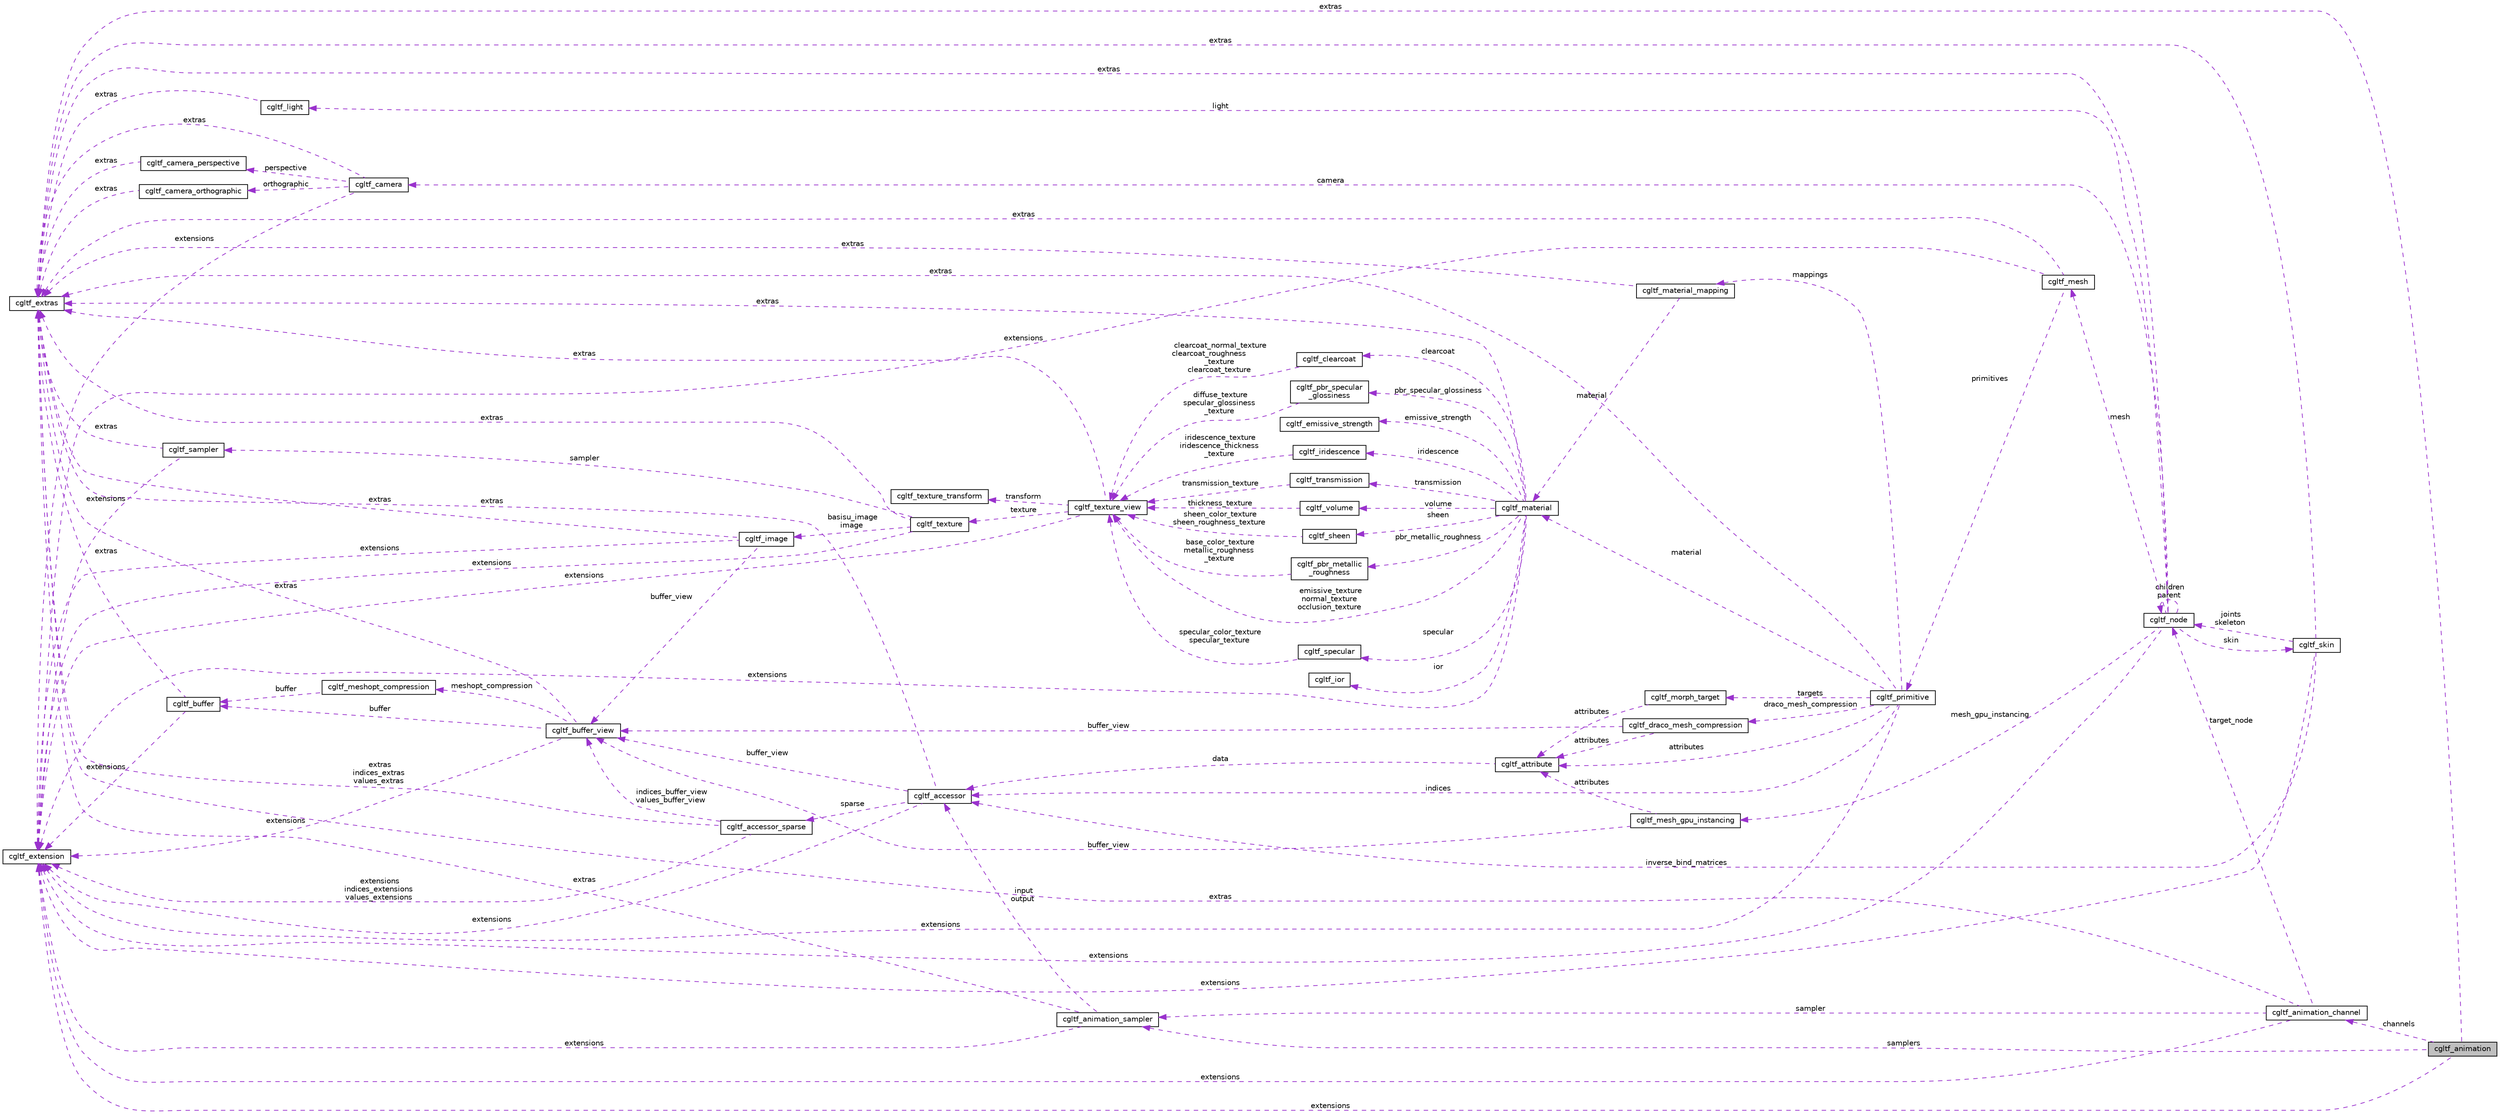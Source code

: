 digraph "cgltf_animation"
{
 // LATEX_PDF_SIZE
  edge [fontname="Helvetica",fontsize="10",labelfontname="Helvetica",labelfontsize="10"];
  node [fontname="Helvetica",fontsize="10",shape=record];
  rankdir="LR";
  Node1 [label="cgltf_animation",height=0.2,width=0.4,color="black", fillcolor="grey75", style="filled", fontcolor="black",tooltip=" "];
  Node2 -> Node1 [dir="back",color="darkorchid3",fontsize="10",style="dashed",label=" channels" ,fontname="Helvetica"];
  Node2 [label="cgltf_animation_channel",height=0.2,width=0.4,color="black", fillcolor="white", style="filled",URL="$structcgltf__animation__channel.html",tooltip=" "];
  Node3 -> Node2 [dir="back",color="darkorchid3",fontsize="10",style="dashed",label=" extras" ,fontname="Helvetica"];
  Node3 [label="cgltf_extras",height=0.2,width=0.4,color="black", fillcolor="white", style="filled",URL="$structcgltf__extras.html",tooltip=" "];
  Node4 -> Node2 [dir="back",color="darkorchid3",fontsize="10",style="dashed",label=" sampler" ,fontname="Helvetica"];
  Node4 [label="cgltf_animation_sampler",height=0.2,width=0.4,color="black", fillcolor="white", style="filled",URL="$structcgltf__animation__sampler.html",tooltip=" "];
  Node5 -> Node4 [dir="back",color="darkorchid3",fontsize="10",style="dashed",label=" input\noutput" ,fontname="Helvetica"];
  Node5 [label="cgltf_accessor",height=0.2,width=0.4,color="black", fillcolor="white", style="filled",URL="$structcgltf__accessor.html",tooltip=" "];
  Node6 -> Node5 [dir="back",color="darkorchid3",fontsize="10",style="dashed",label=" buffer_view" ,fontname="Helvetica"];
  Node6 [label="cgltf_buffer_view",height=0.2,width=0.4,color="black", fillcolor="white", style="filled",URL="$structcgltf__buffer__view.html",tooltip=" "];
  Node7 -> Node6 [dir="back",color="darkorchid3",fontsize="10",style="dashed",label=" buffer" ,fontname="Helvetica"];
  Node7 [label="cgltf_buffer",height=0.2,width=0.4,color="black", fillcolor="white", style="filled",URL="$structcgltf__buffer.html",tooltip=" "];
  Node3 -> Node7 [dir="back",color="darkorchid3",fontsize="10",style="dashed",label=" extras" ,fontname="Helvetica"];
  Node8 -> Node7 [dir="back",color="darkorchid3",fontsize="10",style="dashed",label=" extensions" ,fontname="Helvetica"];
  Node8 [label="cgltf_extension",height=0.2,width=0.4,color="black", fillcolor="white", style="filled",URL="$structcgltf__extension.html",tooltip=" "];
  Node9 -> Node6 [dir="back",color="darkorchid3",fontsize="10",style="dashed",label=" meshopt_compression" ,fontname="Helvetica"];
  Node9 [label="cgltf_meshopt_compression",height=0.2,width=0.4,color="black", fillcolor="white", style="filled",URL="$structcgltf__meshopt__compression.html",tooltip=" "];
  Node7 -> Node9 [dir="back",color="darkorchid3",fontsize="10",style="dashed",label=" buffer" ,fontname="Helvetica"];
  Node3 -> Node6 [dir="back",color="darkorchid3",fontsize="10",style="dashed",label=" extras" ,fontname="Helvetica"];
  Node8 -> Node6 [dir="back",color="darkorchid3",fontsize="10",style="dashed",label=" extensions" ,fontname="Helvetica"];
  Node3 -> Node5 [dir="back",color="darkorchid3",fontsize="10",style="dashed",label=" extras" ,fontname="Helvetica"];
  Node8 -> Node5 [dir="back",color="darkorchid3",fontsize="10",style="dashed",label=" extensions" ,fontname="Helvetica"];
  Node10 -> Node5 [dir="back",color="darkorchid3",fontsize="10",style="dashed",label=" sparse" ,fontname="Helvetica"];
  Node10 [label="cgltf_accessor_sparse",height=0.2,width=0.4,color="black", fillcolor="white", style="filled",URL="$structcgltf__accessor__sparse.html",tooltip=" "];
  Node6 -> Node10 [dir="back",color="darkorchid3",fontsize="10",style="dashed",label=" indices_buffer_view\nvalues_buffer_view" ,fontname="Helvetica"];
  Node3 -> Node10 [dir="back",color="darkorchid3",fontsize="10",style="dashed",label=" extras\nindices_extras\nvalues_extras" ,fontname="Helvetica"];
  Node8 -> Node10 [dir="back",color="darkorchid3",fontsize="10",style="dashed",label=" extensions\nindices_extensions\nvalues_extensions" ,fontname="Helvetica"];
  Node3 -> Node4 [dir="back",color="darkorchid3",fontsize="10",style="dashed",label=" extras" ,fontname="Helvetica"];
  Node8 -> Node4 [dir="back",color="darkorchid3",fontsize="10",style="dashed",label=" extensions" ,fontname="Helvetica"];
  Node8 -> Node2 [dir="back",color="darkorchid3",fontsize="10",style="dashed",label=" extensions" ,fontname="Helvetica"];
  Node11 -> Node2 [dir="back",color="darkorchid3",fontsize="10",style="dashed",label=" target_node" ,fontname="Helvetica"];
  Node11 [label="cgltf_node",height=0.2,width=0.4,color="black", fillcolor="white", style="filled",URL="$structcgltf__node.html",tooltip=" "];
  Node12 -> Node11 [dir="back",color="darkorchid3",fontsize="10",style="dashed",label=" mesh_gpu_instancing" ,fontname="Helvetica"];
  Node12 [label="cgltf_mesh_gpu_instancing",height=0.2,width=0.4,color="black", fillcolor="white", style="filled",URL="$structcgltf__mesh__gpu__instancing.html",tooltip=" "];
  Node13 -> Node12 [dir="back",color="darkorchid3",fontsize="10",style="dashed",label=" attributes" ,fontname="Helvetica"];
  Node13 [label="cgltf_attribute",height=0.2,width=0.4,color="black", fillcolor="white", style="filled",URL="$structcgltf__attribute.html",tooltip=" "];
  Node5 -> Node13 [dir="back",color="darkorchid3",fontsize="10",style="dashed",label=" data" ,fontname="Helvetica"];
  Node6 -> Node12 [dir="back",color="darkorchid3",fontsize="10",style="dashed",label=" buffer_view" ,fontname="Helvetica"];
  Node3 -> Node11 [dir="back",color="darkorchid3",fontsize="10",style="dashed",label=" extras" ,fontname="Helvetica"];
  Node14 -> Node11 [dir="back",color="darkorchid3",fontsize="10",style="dashed",label=" mesh" ,fontname="Helvetica"];
  Node14 [label="cgltf_mesh",height=0.2,width=0.4,color="black", fillcolor="white", style="filled",URL="$structcgltf__mesh.html",tooltip=" "];
  Node3 -> Node14 [dir="back",color="darkorchid3",fontsize="10",style="dashed",label=" extras" ,fontname="Helvetica"];
  Node8 -> Node14 [dir="back",color="darkorchid3",fontsize="10",style="dashed",label=" extensions" ,fontname="Helvetica"];
  Node15 -> Node14 [dir="back",color="darkorchid3",fontsize="10",style="dashed",label=" primitives" ,fontname="Helvetica"];
  Node15 [label="cgltf_primitive",height=0.2,width=0.4,color="black", fillcolor="white", style="filled",URL="$structcgltf__primitive.html",tooltip=" "];
  Node13 -> Node15 [dir="back",color="darkorchid3",fontsize="10",style="dashed",label=" attributes" ,fontname="Helvetica"];
  Node5 -> Node15 [dir="back",color="darkorchid3",fontsize="10",style="dashed",label=" indices" ,fontname="Helvetica"];
  Node16 -> Node15 [dir="back",color="darkorchid3",fontsize="10",style="dashed",label=" mappings" ,fontname="Helvetica"];
  Node16 [label="cgltf_material_mapping",height=0.2,width=0.4,color="black", fillcolor="white", style="filled",URL="$structcgltf__material__mapping.html",tooltip=" "];
  Node3 -> Node16 [dir="back",color="darkorchid3",fontsize="10",style="dashed",label=" extras" ,fontname="Helvetica"];
  Node17 -> Node16 [dir="back",color="darkorchid3",fontsize="10",style="dashed",label=" material" ,fontname="Helvetica"];
  Node17 [label="cgltf_material",height=0.2,width=0.4,color="black", fillcolor="white", style="filled",URL="$structcgltf__material.html",tooltip=" "];
  Node18 -> Node17 [dir="back",color="darkorchid3",fontsize="10",style="dashed",label=" pbr_metallic_roughness" ,fontname="Helvetica"];
  Node18 [label="cgltf_pbr_metallic\l_roughness",height=0.2,width=0.4,color="black", fillcolor="white", style="filled",URL="$structcgltf__pbr__metallic__roughness.html",tooltip=" "];
  Node19 -> Node18 [dir="back",color="darkorchid3",fontsize="10",style="dashed",label=" base_color_texture\nmetallic_roughness\l_texture" ,fontname="Helvetica"];
  Node19 [label="cgltf_texture_view",height=0.2,width=0.4,color="black", fillcolor="white", style="filled",URL="$structcgltf__texture__view.html",tooltip=" "];
  Node20 -> Node19 [dir="back",color="darkorchid3",fontsize="10",style="dashed",label=" transform" ,fontname="Helvetica"];
  Node20 [label="cgltf_texture_transform",height=0.2,width=0.4,color="black", fillcolor="white", style="filled",URL="$structcgltf__texture__transform.html",tooltip=" "];
  Node3 -> Node19 [dir="back",color="darkorchid3",fontsize="10",style="dashed",label=" extras" ,fontname="Helvetica"];
  Node21 -> Node19 [dir="back",color="darkorchid3",fontsize="10",style="dashed",label=" texture" ,fontname="Helvetica"];
  Node21 [label="cgltf_texture",height=0.2,width=0.4,color="black", fillcolor="white", style="filled",URL="$structcgltf__texture.html",tooltip=" "];
  Node22 -> Node21 [dir="back",color="darkorchid3",fontsize="10",style="dashed",label=" sampler" ,fontname="Helvetica"];
  Node22 [label="cgltf_sampler",height=0.2,width=0.4,color="black", fillcolor="white", style="filled",URL="$structcgltf__sampler.html",tooltip=" "];
  Node3 -> Node22 [dir="back",color="darkorchid3",fontsize="10",style="dashed",label=" extras" ,fontname="Helvetica"];
  Node8 -> Node22 [dir="back",color="darkorchid3",fontsize="10",style="dashed",label=" extensions" ,fontname="Helvetica"];
  Node23 -> Node21 [dir="back",color="darkorchid3",fontsize="10",style="dashed",label=" basisu_image\nimage" ,fontname="Helvetica"];
  Node23 [label="cgltf_image",height=0.2,width=0.4,color="black", fillcolor="white", style="filled",URL="$structcgltf__image.html",tooltip=" "];
  Node6 -> Node23 [dir="back",color="darkorchid3",fontsize="10",style="dashed",label=" buffer_view" ,fontname="Helvetica"];
  Node3 -> Node23 [dir="back",color="darkorchid3",fontsize="10",style="dashed",label=" extras" ,fontname="Helvetica"];
  Node8 -> Node23 [dir="back",color="darkorchid3",fontsize="10",style="dashed",label=" extensions" ,fontname="Helvetica"];
  Node3 -> Node21 [dir="back",color="darkorchid3",fontsize="10",style="dashed",label=" extras" ,fontname="Helvetica"];
  Node8 -> Node21 [dir="back",color="darkorchid3",fontsize="10",style="dashed",label=" extensions" ,fontname="Helvetica"];
  Node8 -> Node19 [dir="back",color="darkorchid3",fontsize="10",style="dashed",label=" extensions" ,fontname="Helvetica"];
  Node24 -> Node17 [dir="back",color="darkorchid3",fontsize="10",style="dashed",label=" specular" ,fontname="Helvetica"];
  Node24 [label="cgltf_specular",height=0.2,width=0.4,color="black", fillcolor="white", style="filled",URL="$structcgltf__specular.html",tooltip=" "];
  Node19 -> Node24 [dir="back",color="darkorchid3",fontsize="10",style="dashed",label=" specular_color_texture\nspecular_texture" ,fontname="Helvetica"];
  Node25 -> Node17 [dir="back",color="darkorchid3",fontsize="10",style="dashed",label=" ior" ,fontname="Helvetica"];
  Node25 [label="cgltf_ior",height=0.2,width=0.4,color="black", fillcolor="white", style="filled",URL="$structcgltf__ior.html",tooltip=" "];
  Node26 -> Node17 [dir="back",color="darkorchid3",fontsize="10",style="dashed",label=" clearcoat" ,fontname="Helvetica"];
  Node26 [label="cgltf_clearcoat",height=0.2,width=0.4,color="black", fillcolor="white", style="filled",URL="$structcgltf__clearcoat.html",tooltip=" "];
  Node19 -> Node26 [dir="back",color="darkorchid3",fontsize="10",style="dashed",label=" clearcoat_normal_texture\nclearcoat_roughness\l_texture\nclearcoat_texture" ,fontname="Helvetica"];
  Node27 -> Node17 [dir="back",color="darkorchid3",fontsize="10",style="dashed",label=" pbr_specular_glossiness" ,fontname="Helvetica"];
  Node27 [label="cgltf_pbr_specular\l_glossiness",height=0.2,width=0.4,color="black", fillcolor="white", style="filled",URL="$structcgltf__pbr__specular__glossiness.html",tooltip=" "];
  Node19 -> Node27 [dir="back",color="darkorchid3",fontsize="10",style="dashed",label=" diffuse_texture\nspecular_glossiness\l_texture" ,fontname="Helvetica"];
  Node28 -> Node17 [dir="back",color="darkorchid3",fontsize="10",style="dashed",label=" emissive_strength" ,fontname="Helvetica"];
  Node28 [label="cgltf_emissive_strength",height=0.2,width=0.4,color="black", fillcolor="white", style="filled",URL="$structcgltf__emissive__strength.html",tooltip=" "];
  Node3 -> Node17 [dir="back",color="darkorchid3",fontsize="10",style="dashed",label=" extras" ,fontname="Helvetica"];
  Node8 -> Node17 [dir="back",color="darkorchid3",fontsize="10",style="dashed",label=" extensions" ,fontname="Helvetica"];
  Node19 -> Node17 [dir="back",color="darkorchid3",fontsize="10",style="dashed",label=" emissive_texture\nnormal_texture\nocclusion_texture" ,fontname="Helvetica"];
  Node29 -> Node17 [dir="back",color="darkorchid3",fontsize="10",style="dashed",label=" iridescence" ,fontname="Helvetica"];
  Node29 [label="cgltf_iridescence",height=0.2,width=0.4,color="black", fillcolor="white", style="filled",URL="$structcgltf__iridescence.html",tooltip=" "];
  Node19 -> Node29 [dir="back",color="darkorchid3",fontsize="10",style="dashed",label=" iridescence_texture\niridescence_thickness\l_texture" ,fontname="Helvetica"];
  Node30 -> Node17 [dir="back",color="darkorchid3",fontsize="10",style="dashed",label=" transmission" ,fontname="Helvetica"];
  Node30 [label="cgltf_transmission",height=0.2,width=0.4,color="black", fillcolor="white", style="filled",URL="$structcgltf__transmission.html",tooltip=" "];
  Node19 -> Node30 [dir="back",color="darkorchid3",fontsize="10",style="dashed",label=" transmission_texture" ,fontname="Helvetica"];
  Node31 -> Node17 [dir="back",color="darkorchid3",fontsize="10",style="dashed",label=" volume" ,fontname="Helvetica"];
  Node31 [label="cgltf_volume",height=0.2,width=0.4,color="black", fillcolor="white", style="filled",URL="$structcgltf__volume.html",tooltip=" "];
  Node19 -> Node31 [dir="back",color="darkorchid3",fontsize="10",style="dashed",label=" thickness_texture" ,fontname="Helvetica"];
  Node32 -> Node17 [dir="back",color="darkorchid3",fontsize="10",style="dashed",label=" sheen" ,fontname="Helvetica"];
  Node32 [label="cgltf_sheen",height=0.2,width=0.4,color="black", fillcolor="white", style="filled",URL="$structcgltf__sheen.html",tooltip=" "];
  Node19 -> Node32 [dir="back",color="darkorchid3",fontsize="10",style="dashed",label=" sheen_color_texture\nsheen_roughness_texture" ,fontname="Helvetica"];
  Node33 -> Node15 [dir="back",color="darkorchid3",fontsize="10",style="dashed",label=" targets" ,fontname="Helvetica"];
  Node33 [label="cgltf_morph_target",height=0.2,width=0.4,color="black", fillcolor="white", style="filled",URL="$structcgltf__morph__target.html",tooltip=" "];
  Node13 -> Node33 [dir="back",color="darkorchid3",fontsize="10",style="dashed",label=" attributes" ,fontname="Helvetica"];
  Node3 -> Node15 [dir="back",color="darkorchid3",fontsize="10",style="dashed",label=" extras" ,fontname="Helvetica"];
  Node17 -> Node15 [dir="back",color="darkorchid3",fontsize="10",style="dashed",label=" material" ,fontname="Helvetica"];
  Node8 -> Node15 [dir="back",color="darkorchid3",fontsize="10",style="dashed",label=" extensions" ,fontname="Helvetica"];
  Node34 -> Node15 [dir="back",color="darkorchid3",fontsize="10",style="dashed",label=" draco_mesh_compression" ,fontname="Helvetica"];
  Node34 [label="cgltf_draco_mesh_compression",height=0.2,width=0.4,color="black", fillcolor="white", style="filled",URL="$structcgltf__draco__mesh__compression.html",tooltip=" "];
  Node13 -> Node34 [dir="back",color="darkorchid3",fontsize="10",style="dashed",label=" attributes" ,fontname="Helvetica"];
  Node6 -> Node34 [dir="back",color="darkorchid3",fontsize="10",style="dashed",label=" buffer_view" ,fontname="Helvetica"];
  Node8 -> Node11 [dir="back",color="darkorchid3",fontsize="10",style="dashed",label=" extensions" ,fontname="Helvetica"];
  Node11 -> Node11 [dir="back",color="darkorchid3",fontsize="10",style="dashed",label=" children\nparent" ,fontname="Helvetica"];
  Node35 -> Node11 [dir="back",color="darkorchid3",fontsize="10",style="dashed",label=" light" ,fontname="Helvetica"];
  Node35 [label="cgltf_light",height=0.2,width=0.4,color="black", fillcolor="white", style="filled",URL="$structcgltf__light.html",tooltip=" "];
  Node3 -> Node35 [dir="back",color="darkorchid3",fontsize="10",style="dashed",label=" extras" ,fontname="Helvetica"];
  Node36 -> Node11 [dir="back",color="darkorchid3",fontsize="10",style="dashed",label=" skin" ,fontname="Helvetica"];
  Node36 [label="cgltf_skin",height=0.2,width=0.4,color="black", fillcolor="white", style="filled",URL="$structcgltf__skin.html",tooltip=" "];
  Node5 -> Node36 [dir="back",color="darkorchid3",fontsize="10",style="dashed",label=" inverse_bind_matrices" ,fontname="Helvetica"];
  Node3 -> Node36 [dir="back",color="darkorchid3",fontsize="10",style="dashed",label=" extras" ,fontname="Helvetica"];
  Node8 -> Node36 [dir="back",color="darkorchid3",fontsize="10",style="dashed",label=" extensions" ,fontname="Helvetica"];
  Node11 -> Node36 [dir="back",color="darkorchid3",fontsize="10",style="dashed",label=" joints\nskeleton" ,fontname="Helvetica"];
  Node37 -> Node11 [dir="back",color="darkorchid3",fontsize="10",style="dashed",label=" camera" ,fontname="Helvetica"];
  Node37 [label="cgltf_camera",height=0.2,width=0.4,color="black", fillcolor="white", style="filled",URL="$structcgltf__camera.html",tooltip=" "];
  Node38 -> Node37 [dir="back",color="darkorchid3",fontsize="10",style="dashed",label=" perspective" ,fontname="Helvetica"];
  Node38 [label="cgltf_camera_perspective",height=0.2,width=0.4,color="black", fillcolor="white", style="filled",URL="$structcgltf__camera__perspective.html",tooltip=" "];
  Node3 -> Node38 [dir="back",color="darkorchid3",fontsize="10",style="dashed",label=" extras" ,fontname="Helvetica"];
  Node39 -> Node37 [dir="back",color="darkorchid3",fontsize="10",style="dashed",label=" orthographic" ,fontname="Helvetica"];
  Node39 [label="cgltf_camera_orthographic",height=0.2,width=0.4,color="black", fillcolor="white", style="filled",URL="$structcgltf__camera__orthographic.html",tooltip=" "];
  Node3 -> Node39 [dir="back",color="darkorchid3",fontsize="10",style="dashed",label=" extras" ,fontname="Helvetica"];
  Node3 -> Node37 [dir="back",color="darkorchid3",fontsize="10",style="dashed",label=" extras" ,fontname="Helvetica"];
  Node8 -> Node37 [dir="back",color="darkorchid3",fontsize="10",style="dashed",label=" extensions" ,fontname="Helvetica"];
  Node3 -> Node1 [dir="back",color="darkorchid3",fontsize="10",style="dashed",label=" extras" ,fontname="Helvetica"];
  Node4 -> Node1 [dir="back",color="darkorchid3",fontsize="10",style="dashed",label=" samplers" ,fontname="Helvetica"];
  Node8 -> Node1 [dir="back",color="darkorchid3",fontsize="10",style="dashed",label=" extensions" ,fontname="Helvetica"];
}
